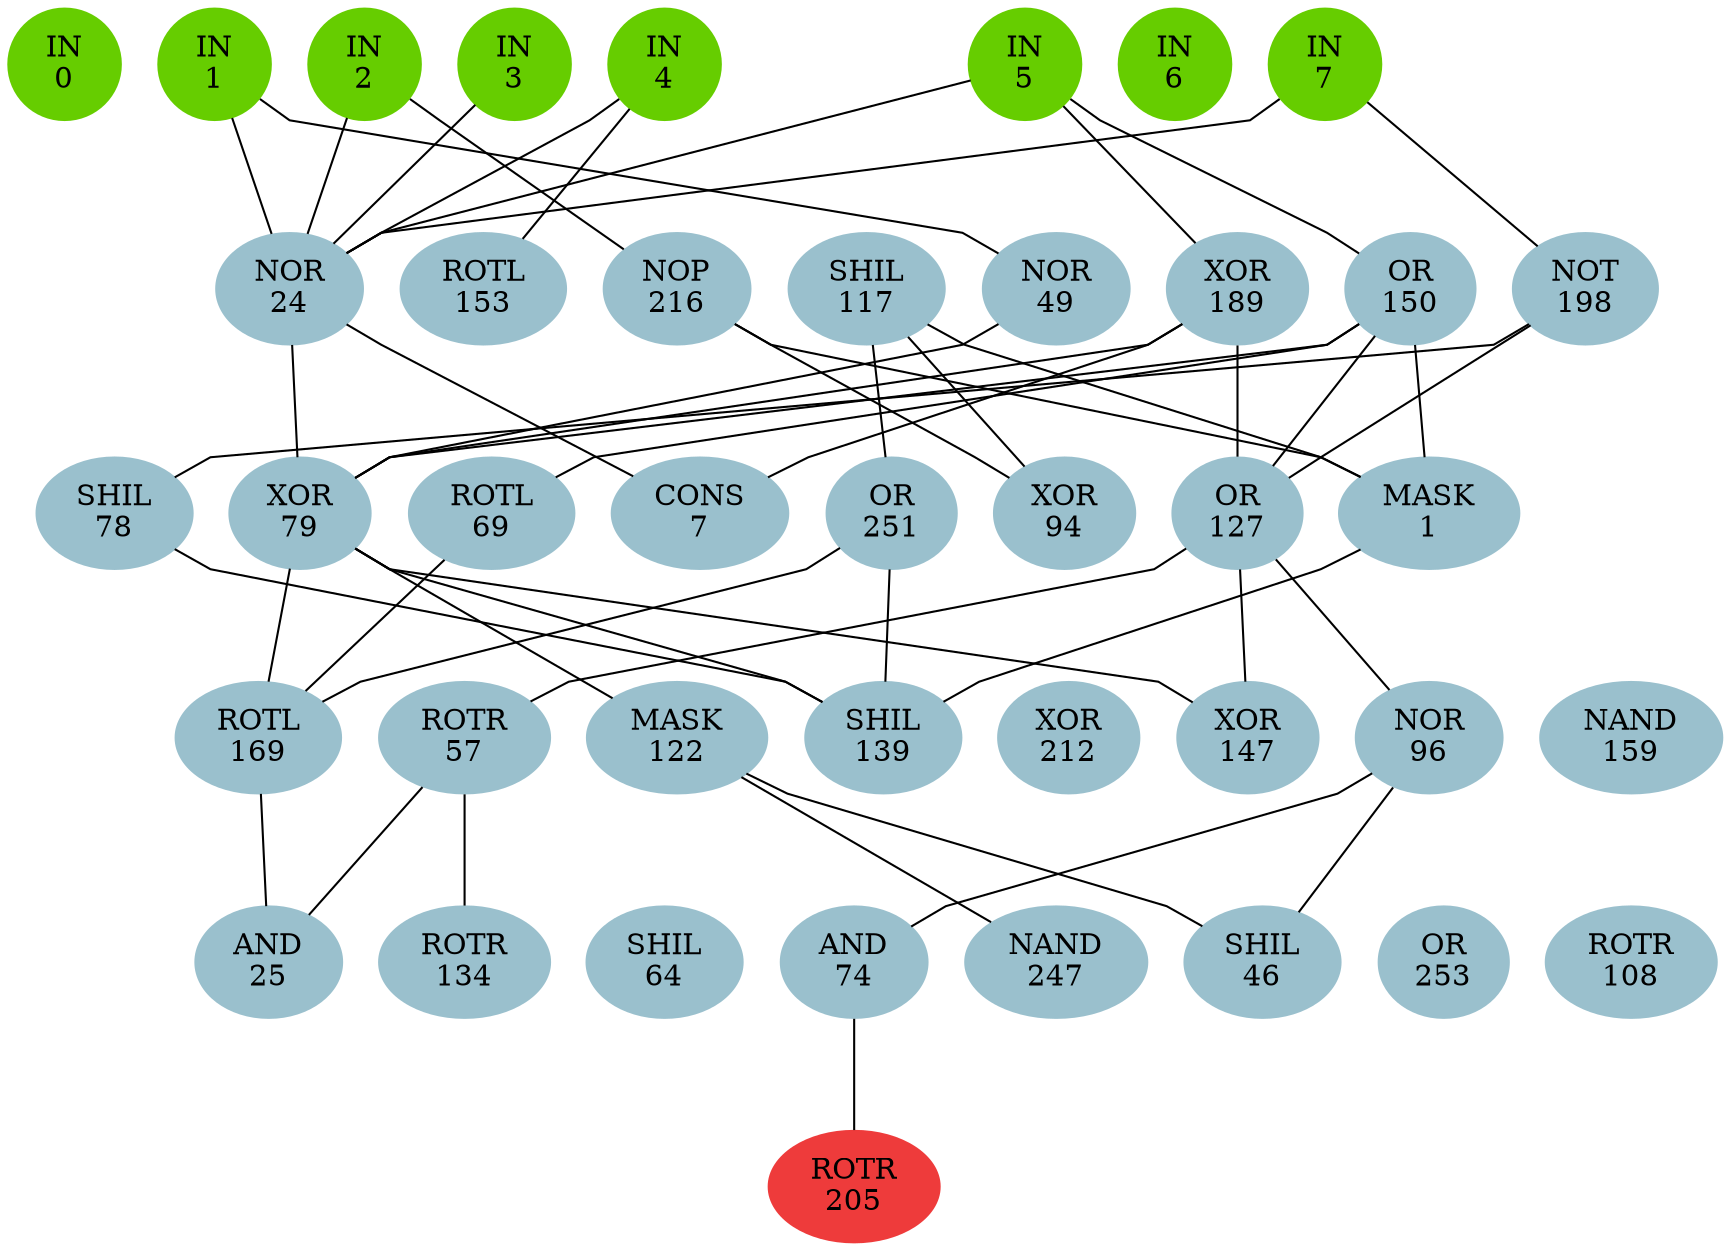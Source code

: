 graph EACircuit {
rankdir=BT;
ranksep=0.75;
ordering=out;
splines=polyline;
node [style=filled, color=lightblue2];

{ rank=same;
node [color=chartreuse3];
"-1_0"[label="IN\n0"];
node [color=chartreuse3];
"-1_1"[label="IN\n1"];
node [color=chartreuse3];
"-1_2"[label="IN\n2"];
node [color=chartreuse3];
"-1_3"[label="IN\n3"];
node [color=chartreuse3];
"-1_4"[label="IN\n4"];
node [color=chartreuse3];
"-1_5"[label="IN\n5"];
node [color=chartreuse3];
"-1_6"[label="IN\n6"];
node [color=chartreuse3];
"-1_7"[label="IN\n7"];
}
{ rank=same;
node [color=lightblue3];
"0_0"[label="NOR\n24"];
node [color=lightblue3];
"0_1"[label="ROTL\n153"];
node [color=lightblue3];
"0_2"[label="NOP\n216"];
node [color=lightblue3];
"0_3"[label="SHIL\n117"];
node [color=lightblue3];
"0_4"[label="NOR\n49"];
node [color=lightblue3];
"0_5"[label="XOR\n189"];
node [color=lightblue3];
"0_6"[label="OR\n150"];
node [color=lightblue3];
"0_7"[label="NOT\n198"];
}
{ rank=same;
node [color=lightblue3];
"1_0"[label="SHIL\n78"];
node [color=lightblue3];
"1_1"[label="XOR\n79"];
node [color=lightblue3];
"1_2"[label="ROTL\n69"];
node [color=lightblue3];
"1_3"[label="CONS\n7"];
node [color=lightblue3];
"1_4"[label="OR\n251"];
node [color=lightblue3];
"1_5"[label="XOR\n94"];
node [color=lightblue3];
"1_6"[label="OR\n127"];
node [color=lightblue3];
"1_7"[label="MASK\n1"];
}
{ rank=same;
node [color=lightblue3];
"2_0"[label="ROTL\n169"];
node [color=lightblue3];
"2_1"[label="ROTR\n57"];
node [color=lightblue3];
"2_2"[label="MASK\n122"];
node [color=lightblue3];
"2_3"[label="SHIL\n139"];
node [color=lightblue3];
"2_4"[label="XOR\n212"];
node [color=lightblue3];
"2_5"[label="XOR\n147"];
node [color=lightblue3];
"2_6"[label="NOR\n96"];
node [color=lightblue3];
"2_7"[label="NAND\n159"];
}
{ rank=same;
node [color=lightblue3];
"3_0"[label="AND\n25"];
node [color=lightblue3];
"3_1"[label="ROTR\n134"];
node [color=lightblue3];
"3_2"[label="SHIL\n64"];
node [color=lightblue3];
"3_3"[label="AND\n74"];
node [color=lightblue3];
"3_4"[label="NAND\n247"];
node [color=lightblue3];
"3_5"[label="SHIL\n46"];
node [color=lightblue3];
"3_6"[label="OR\n253"];
node [color=lightblue3];
"3_7"[label="ROTR\n108"];
}
{ rank=same;
node [color=brown2];
"4_0"[label="ROTR\n205"];
}
edge[style=invis];
"-1_0" -- "-1_1" -- "-1_2" -- "-1_3" -- "-1_4" -- "-1_5" -- "-1_6" -- "-1_7";
"0_0" -- "0_1" -- "0_2" -- "0_3" -- "0_4" -- "0_5" -- "0_6" -- "0_7";
"1_0" -- "1_1" -- "1_2" -- "1_3" -- "1_4" -- "1_5" -- "1_6" -- "1_7";
"2_0" -- "2_1" -- "2_2" -- "2_3" -- "2_4" -- "2_5" -- "2_6" -- "2_7";
"3_0" -- "3_1" -- "3_2" -- "3_3" -- "3_4" -- "3_5" -- "3_6" -- "3_7";
"4_0" -- "4_0";
edge[style=solid];
"0_0" -- "-1_1";
"0_0" -- "-1_2";
"0_0" -- "-1_3";
"0_0" -- "-1_4";
"0_0" -- "-1_5";
"0_0" -- "-1_7";
"0_1" -- "-1_4";
"0_2" -- "-1_2";
"0_4" -- "-1_1";
"0_5" -- "-1_5";
"0_6" -- "-1_5";
"0_7" -- "-1_7";
"1_0" -- "0_7";
"1_1" -- "0_0";
"1_1" -- "0_4";
"1_1" -- "0_5";
"1_1" -- "0_6";
"1_2" -- "0_6";
"1_3" -- "0_0";
"1_3" -- "0_5";
"1_4" -- "0_3";
"1_5" -- "0_2";
"1_5" -- "0_3";
"1_6" -- "0_5";
"1_6" -- "0_6";
"1_6" -- "0_7";
"1_7" -- "0_2";
"1_7" -- "0_3";
"1_7" -- "0_6";
"2_0" -- "1_1";
"2_0" -- "1_2";
"2_0" -- "1_4";
"2_1" -- "1_6";
"2_2" -- "1_1";
"2_3" -- "1_0";
"2_3" -- "1_1";
"2_3" -- "1_4";
"2_3" -- "1_7";
"2_5" -- "1_1";
"2_5" -- "1_6";
"2_6" -- "1_6";
"3_0" -- "2_0";
"3_0" -- "2_1";
"3_1" -- "2_1";
"3_3" -- "2_6";
"3_4" -- "2_2";
"3_5" -- "2_2";
"3_5" -- "2_6";
"4_0" -- "3_3";
}